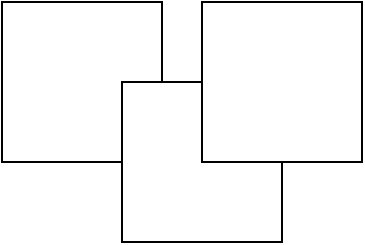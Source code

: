 <mxfile version="20.4.0" type="github">
  <diagram id="SED6HNJ5tajuQdakCnzl" name="Seite-1">
    <mxGraphModel dx="1038" dy="604" grid="1" gridSize="10" guides="1" tooltips="1" connect="1" arrows="1" fold="1" page="1" pageScale="1" pageWidth="827" pageHeight="1169" math="0" shadow="0">
      <root>
        <mxCell id="0" />
        <mxCell id="1" parent="0" />
        <mxCell id="E0oruXAGNCEqF79hcxzy-1" value="" style="whiteSpace=wrap;html=1;aspect=fixed;" parent="1" vertex="1">
          <mxGeometry x="180" y="180" width="80" height="80" as="geometry" />
        </mxCell>
        <mxCell id="E0oruXAGNCEqF79hcxzy-2" value="" style="whiteSpace=wrap;html=1;aspect=fixed;" parent="1" vertex="1">
          <mxGeometry x="240" y="220" width="80" height="80" as="geometry" />
        </mxCell>
        <mxCell id="pmou3NTElBmXK00lUW3o-1" value="" style="whiteSpace=wrap;html=1;aspect=fixed;" vertex="1" parent="1">
          <mxGeometry x="280" y="180" width="80" height="80" as="geometry" />
        </mxCell>
      </root>
    </mxGraphModel>
  </diagram>
</mxfile>

